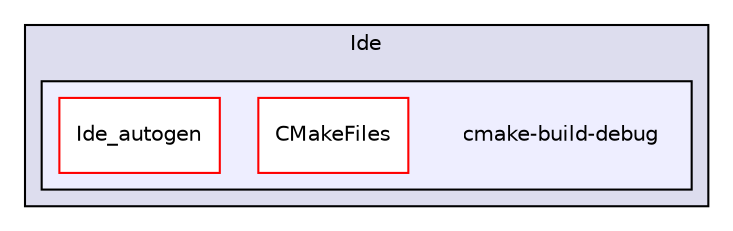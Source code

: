 digraph "Ide/cmake-build-debug" {
  compound=true
  node [ fontsize="10", fontname="Helvetica"];
  edge [ labelfontsize="10", labelfontname="Helvetica"];
  subgraph clusterdir_68429450acb3cb0c38ed32ec649647d7 {
    graph [ bgcolor="#ddddee", pencolor="black", label="Ide" fontname="Helvetica", fontsize="10", URL="dir_68429450acb3cb0c38ed32ec649647d7.html"]
  subgraph clusterdir_1536adaa22b87a16423cf2caba316bd7 {
    graph [ bgcolor="#eeeeff", pencolor="black", label="" URL="dir_1536adaa22b87a16423cf2caba316bd7.html"];
    dir_1536adaa22b87a16423cf2caba316bd7 [shape=plaintext label="cmake-build-debug"];
    dir_40c29746fddb9d9954190811a11ce17a [shape=box label="CMakeFiles" color="red" fillcolor="white" style="filled" URL="dir_40c29746fddb9d9954190811a11ce17a.html"];
    dir_b2ea3269bb7864fce721ccf8a47a07dd [shape=box label="Ide_autogen" color="red" fillcolor="white" style="filled" URL="dir_b2ea3269bb7864fce721ccf8a47a07dd.html"];
  }
  }
}
